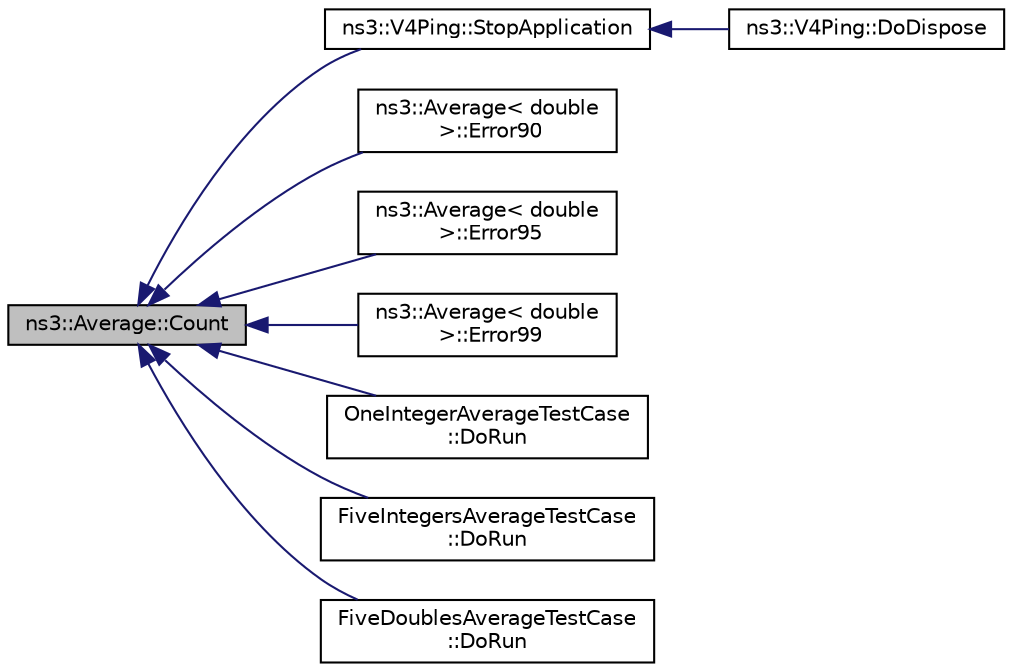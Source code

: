 digraph "ns3::Average::Count"
{
  edge [fontname="Helvetica",fontsize="10",labelfontname="Helvetica",labelfontsize="10"];
  node [fontname="Helvetica",fontsize="10",shape=record];
  rankdir="LR";
  Node1 [label="ns3::Average::Count",height=0.2,width=0.4,color="black", fillcolor="grey75", style="filled", fontcolor="black"];
  Node1 -> Node2 [dir="back",color="midnightblue",fontsize="10",style="solid"];
  Node2 [label="ns3::V4Ping::StopApplication",height=0.2,width=0.4,color="black", fillcolor="white", style="filled",URL="$d3/da5/classns3_1_1V4Ping.html#afbf27c64128d147b0d51dfa09ce7b1c8",tooltip="Application specific shutdown code. "];
  Node2 -> Node3 [dir="back",color="midnightblue",fontsize="10",style="solid"];
  Node3 [label="ns3::V4Ping::DoDispose",height=0.2,width=0.4,color="black", fillcolor="white", style="filled",URL="$d3/da5/classns3_1_1V4Ping.html#a78c38c5ceb8df123483c27421e2257ad"];
  Node1 -> Node4 [dir="back",color="midnightblue",fontsize="10",style="solid"];
  Node4 [label="ns3::Average\< double\l \>::Error90",height=0.2,width=0.4,color="black", fillcolor="white", style="filled",URL="$d4/d51/classns3_1_1Average.html#a95246b3ab05e66555741842b22586068",tooltip="Margin of error of the mean for 90% confidence level. "];
  Node1 -> Node5 [dir="back",color="midnightblue",fontsize="10",style="solid"];
  Node5 [label="ns3::Average\< double\l \>::Error95",height=0.2,width=0.4,color="black", fillcolor="white", style="filled",URL="$d4/d51/classns3_1_1Average.html#a578e4e7bc664cf3e55e7d6b48bbd1001",tooltip="Margin of error of the mean for 95% confidence level. "];
  Node1 -> Node6 [dir="back",color="midnightblue",fontsize="10",style="solid"];
  Node6 [label="ns3::Average\< double\l \>::Error99",height=0.2,width=0.4,color="black", fillcolor="white", style="filled",URL="$d4/d51/classns3_1_1Average.html#a803b9bdfb79bb69c59ec3b88bfd7b7a0",tooltip="Margin of error of the mean for 99% confidence level. "];
  Node1 -> Node7 [dir="back",color="midnightblue",fontsize="10",style="solid"];
  Node7 [label="OneIntegerAverageTestCase\l::DoRun",height=0.2,width=0.4,color="black", fillcolor="white", style="filled",URL="$d0/d1e/classOneIntegerAverageTestCase.html#a962250f65e253c4f61890b423f9b2e62",tooltip="Implementation to actually run this TestCase. "];
  Node1 -> Node8 [dir="back",color="midnightblue",fontsize="10",style="solid"];
  Node8 [label="FiveIntegersAverageTestCase\l::DoRun",height=0.2,width=0.4,color="black", fillcolor="white", style="filled",URL="$d9/d20/classFiveIntegersAverageTestCase.html#aab1153b04e5f0c96cbefe3b438ac1bd1",tooltip="Implementation to actually run this TestCase. "];
  Node1 -> Node9 [dir="back",color="midnightblue",fontsize="10",style="solid"];
  Node9 [label="FiveDoublesAverageTestCase\l::DoRun",height=0.2,width=0.4,color="black", fillcolor="white", style="filled",URL="$dd/d8b/classFiveDoublesAverageTestCase.html#aacfcb4f28de8cd6cca19268e9695704d",tooltip="Implementation to actually run this TestCase. "];
}
